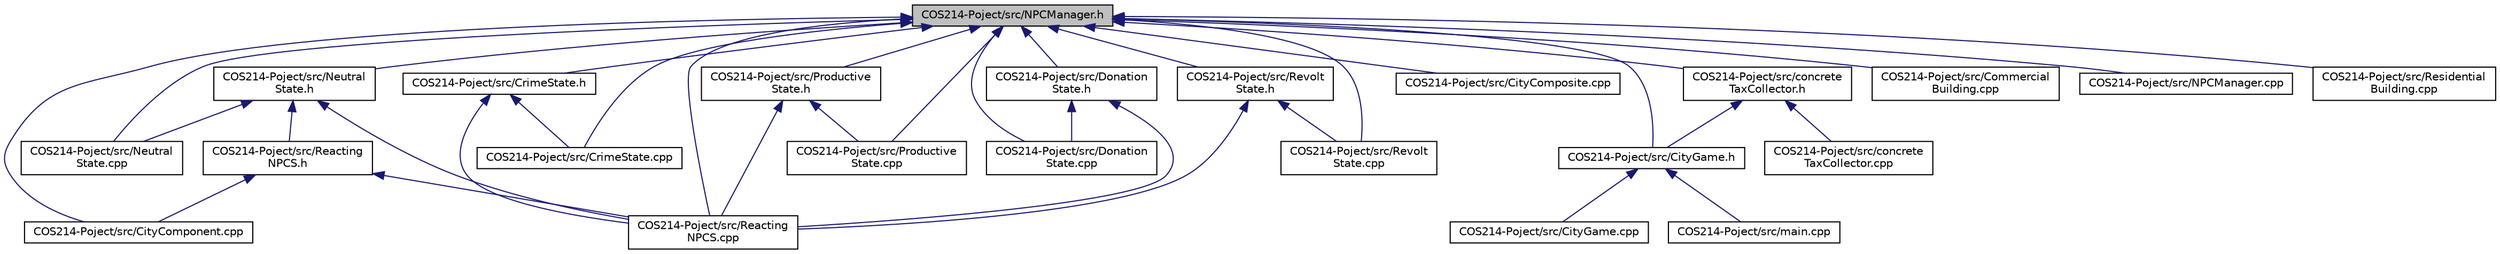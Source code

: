 digraph "COS214-Poject/src/NPCManager.h"
{
 // LATEX_PDF_SIZE
  edge [fontname="Helvetica",fontsize="10",labelfontname="Helvetica",labelfontsize="10"];
  node [fontname="Helvetica",fontsize="10",shape=record];
  Node1 [label="COS214-Poject/src/NPCManager.h",height=0.2,width=0.4,color="black", fillcolor="grey75", style="filled", fontcolor="black",tooltip=" "];
  Node1 -> Node2 [dir="back",color="midnightblue",fontsize="10",style="solid"];
  Node2 [label="COS214-Poject/src/CityComponent.cpp",height=0.2,width=0.4,color="black", fillcolor="white", style="filled",URL="$CityComponent_8cpp.html",tooltip="Implementation of the CityComponent class, which handles city component behaviors such as managing NP..."];
  Node1 -> Node3 [dir="back",color="midnightblue",fontsize="10",style="solid"];
  Node3 [label="COS214-Poject/src/CityComposite.cpp",height=0.2,width=0.4,color="black", fillcolor="white", style="filled",URL="$CityComposite_8cpp.html",tooltip="Implementation of the CityComposite class, which manages zones, happiness, and tax adjustments for th..."];
  Node1 -> Node4 [dir="back",color="midnightblue",fontsize="10",style="solid"];
  Node4 [label="COS214-Poject/src/CityGame.h",height=0.2,width=0.4,color="black", fillcolor="white", style="filled",URL="$CityGame_8h.html",tooltip=" "];
  Node4 -> Node5 [dir="back",color="midnightblue",fontsize="10",style="solid"];
  Node5 [label="COS214-Poject/src/CityGame.cpp",height=0.2,width=0.4,color="black", fillcolor="white", style="filled",URL="$CityGame_8cpp.html",tooltip=" "];
  Node4 -> Node6 [dir="back",color="midnightblue",fontsize="10",style="solid"];
  Node6 [label="COS214-Poject/src/main.cpp",height=0.2,width=0.4,color="black", fillcolor="white", style="filled",URL="$main_8cpp.html",tooltip=" "];
  Node1 -> Node7 [dir="back",color="midnightblue",fontsize="10",style="solid"];
  Node7 [label="COS214-Poject/src/Commercial\lBuilding.cpp",height=0.2,width=0.4,color="black", fillcolor="white", style="filled",URL="$CommercialBuilding_8cpp.html",tooltip="Implementation of the CommercialBuilding class, handling commercial building attributes,..."];
  Node1 -> Node8 [dir="back",color="midnightblue",fontsize="10",style="solid"];
  Node8 [label="COS214-Poject/src/concrete\lTaxCollector.h",height=0.2,width=0.4,color="black", fillcolor="white", style="filled",URL="$concreteTaxCollector_8h.html",tooltip=" "];
  Node8 -> Node4 [dir="back",color="midnightblue",fontsize="10",style="solid"];
  Node8 -> Node9 [dir="back",color="midnightblue",fontsize="10",style="solid"];
  Node9 [label="COS214-Poject/src/concrete\lTaxCollector.cpp",height=0.2,width=0.4,color="black", fillcolor="white", style="filled",URL="$concreteTaxCollector_8cpp.html",tooltip="Implementation of the ConcreteTaxCollector class, defining tax collection behaviors for residential a..."];
  Node1 -> Node10 [dir="back",color="midnightblue",fontsize="10",style="solid"];
  Node10 [label="COS214-Poject/src/CrimeState.cpp",height=0.2,width=0.4,color="black", fillcolor="white", style="filled",URL="$CrimeState_8cpp.html",tooltip="Implementation of the CrimeState class, representing the behavior of NPCs in a crime state."];
  Node1 -> Node11 [dir="back",color="midnightblue",fontsize="10",style="solid"];
  Node11 [label="COS214-Poject/src/CrimeState.h",height=0.2,width=0.4,color="black", fillcolor="white", style="filled",URL="$CrimeState_8h.html",tooltip="Declaration of the CrimeState class, representing a state of crime among NPCs."];
  Node11 -> Node10 [dir="back",color="midnightblue",fontsize="10",style="solid"];
  Node11 -> Node12 [dir="back",color="midnightblue",fontsize="10",style="solid"];
  Node12 [label="COS214-Poject/src/Reacting\lNPCS.cpp",height=0.2,width=0.4,color="black", fillcolor="white", style="filled",URL="$ReactingNPCS_8cpp.html",tooltip=" "];
  Node1 -> Node13 [dir="back",color="midnightblue",fontsize="10",style="solid"];
  Node13 [label="COS214-Poject/src/Donation\lState.cpp",height=0.2,width=0.4,color="black", fillcolor="white", style="filled",URL="$DonationState_8cpp.html",tooltip=" "];
  Node1 -> Node14 [dir="back",color="midnightblue",fontsize="10",style="solid"];
  Node14 [label="COS214-Poject/src/Donation\lState.h",height=0.2,width=0.4,color="black", fillcolor="white", style="filled",URL="$DonationState_8h.html",tooltip=" "];
  Node14 -> Node13 [dir="back",color="midnightblue",fontsize="10",style="solid"];
  Node14 -> Node12 [dir="back",color="midnightblue",fontsize="10",style="solid"];
  Node1 -> Node15 [dir="back",color="midnightblue",fontsize="10",style="solid"];
  Node15 [label="COS214-Poject/src/Neutral\lState.cpp",height=0.2,width=0.4,color="black", fillcolor="white", style="filled",URL="$NeutralState_8cpp.html",tooltip=" "];
  Node1 -> Node16 [dir="back",color="midnightblue",fontsize="10",style="solid"];
  Node16 [label="COS214-Poject/src/Neutral\lState.h",height=0.2,width=0.4,color="black", fillcolor="white", style="filled",URL="$NeutralState_8h.html",tooltip=" "];
  Node16 -> Node15 [dir="back",color="midnightblue",fontsize="10",style="solid"];
  Node16 -> Node12 [dir="back",color="midnightblue",fontsize="10",style="solid"];
  Node16 -> Node17 [dir="back",color="midnightblue",fontsize="10",style="solid"];
  Node17 [label="COS214-Poject/src/Reacting\lNPCS.h",height=0.2,width=0.4,color="black", fillcolor="white", style="filled",URL="$ReactingNPCS_8h.html",tooltip=" "];
  Node17 -> Node2 [dir="back",color="midnightblue",fontsize="10",style="solid"];
  Node17 -> Node12 [dir="back",color="midnightblue",fontsize="10",style="solid"];
  Node1 -> Node18 [dir="back",color="midnightblue",fontsize="10",style="solid"];
  Node18 [label="COS214-Poject/src/NPCManager.cpp",height=0.2,width=0.4,color="black", fillcolor="white", style="filled",URL="$NPCManager_8cpp.html",tooltip=" "];
  Node1 -> Node19 [dir="back",color="midnightblue",fontsize="10",style="solid"];
  Node19 [label="COS214-Poject/src/Productive\lState.cpp",height=0.2,width=0.4,color="black", fillcolor="white", style="filled",URL="$ProductiveState_8cpp.html",tooltip=" "];
  Node1 -> Node20 [dir="back",color="midnightblue",fontsize="10",style="solid"];
  Node20 [label="COS214-Poject/src/Productive\lState.h",height=0.2,width=0.4,color="black", fillcolor="white", style="filled",URL="$ProductiveState_8h.html",tooltip=" "];
  Node20 -> Node19 [dir="back",color="midnightblue",fontsize="10",style="solid"];
  Node20 -> Node12 [dir="back",color="midnightblue",fontsize="10",style="solid"];
  Node1 -> Node12 [dir="back",color="midnightblue",fontsize="10",style="solid"];
  Node1 -> Node21 [dir="back",color="midnightblue",fontsize="10",style="solid"];
  Node21 [label="COS214-Poject/src/Residential\lBuilding.cpp",height=0.2,width=0.4,color="black", fillcolor="white", style="filled",URL="$ResidentialBuilding_8cpp.html",tooltip=" "];
  Node1 -> Node22 [dir="back",color="midnightblue",fontsize="10",style="solid"];
  Node22 [label="COS214-Poject/src/Revolt\lState.cpp",height=0.2,width=0.4,color="black", fillcolor="white", style="filled",URL="$RevoltState_8cpp.html",tooltip=" "];
  Node1 -> Node23 [dir="back",color="midnightblue",fontsize="10",style="solid"];
  Node23 [label="COS214-Poject/src/Revolt\lState.h",height=0.2,width=0.4,color="black", fillcolor="white", style="filled",URL="$RevoltState_8h.html",tooltip=" "];
  Node23 -> Node12 [dir="back",color="midnightblue",fontsize="10",style="solid"];
  Node23 -> Node22 [dir="back",color="midnightblue",fontsize="10",style="solid"];
}
